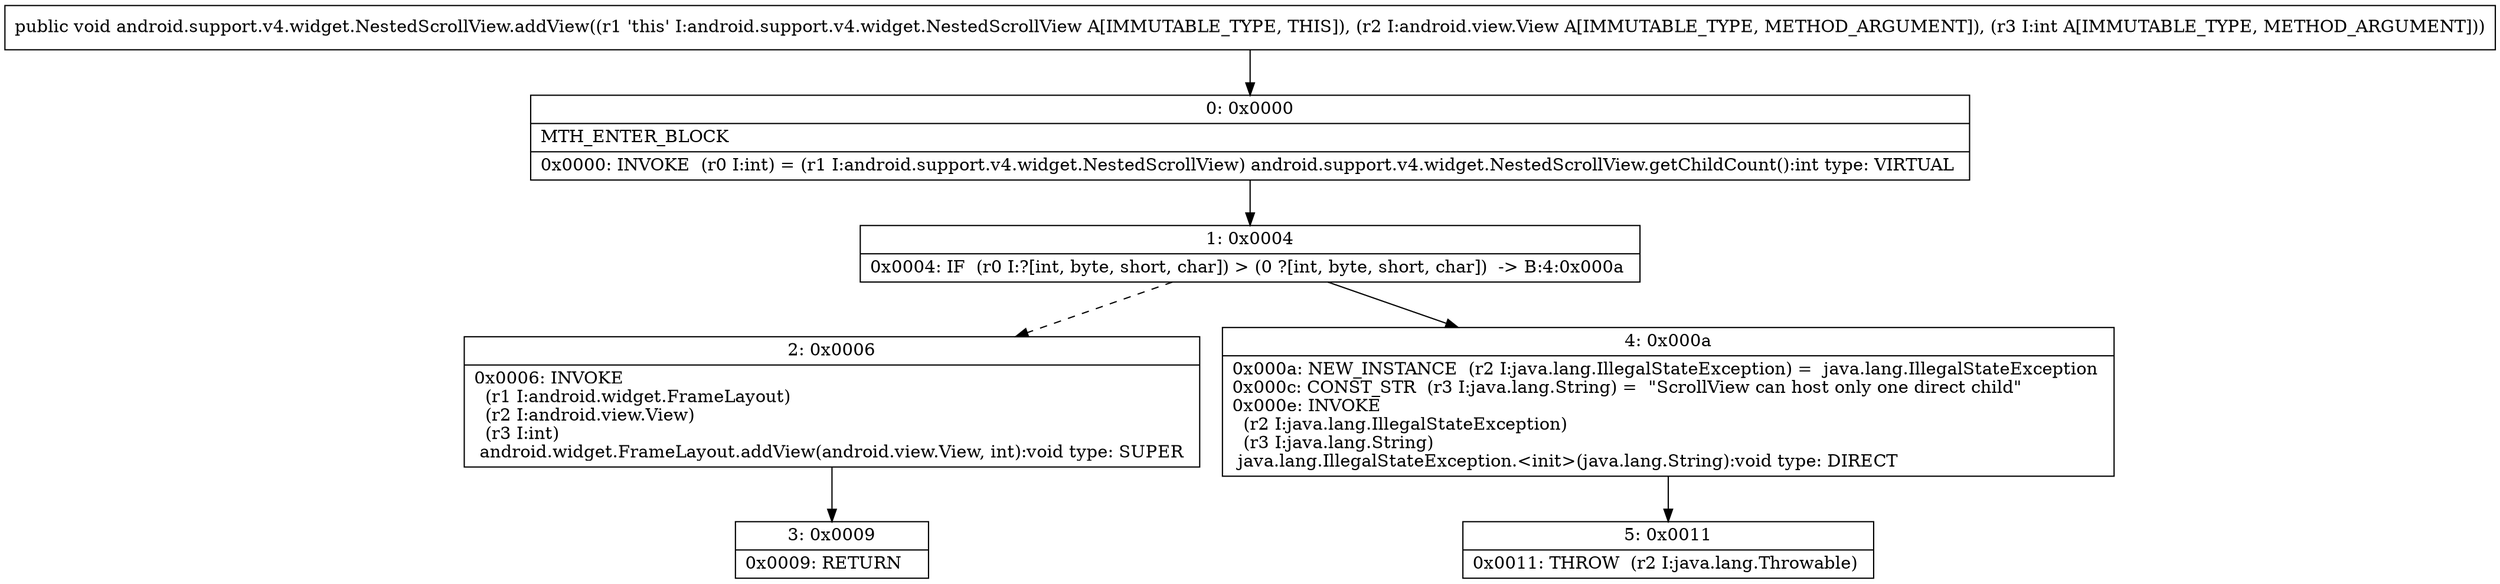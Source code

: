 digraph "CFG forandroid.support.v4.widget.NestedScrollView.addView(Landroid\/view\/View;I)V" {
Node_0 [shape=record,label="{0\:\ 0x0000|MTH_ENTER_BLOCK\l|0x0000: INVOKE  (r0 I:int) = (r1 I:android.support.v4.widget.NestedScrollView) android.support.v4.widget.NestedScrollView.getChildCount():int type: VIRTUAL \l}"];
Node_1 [shape=record,label="{1\:\ 0x0004|0x0004: IF  (r0 I:?[int, byte, short, char]) \> (0 ?[int, byte, short, char])  \-\> B:4:0x000a \l}"];
Node_2 [shape=record,label="{2\:\ 0x0006|0x0006: INVOKE  \l  (r1 I:android.widget.FrameLayout)\l  (r2 I:android.view.View)\l  (r3 I:int)\l android.widget.FrameLayout.addView(android.view.View, int):void type: SUPER \l}"];
Node_3 [shape=record,label="{3\:\ 0x0009|0x0009: RETURN   \l}"];
Node_4 [shape=record,label="{4\:\ 0x000a|0x000a: NEW_INSTANCE  (r2 I:java.lang.IllegalStateException) =  java.lang.IllegalStateException \l0x000c: CONST_STR  (r3 I:java.lang.String) =  \"ScrollView can host only one direct child\" \l0x000e: INVOKE  \l  (r2 I:java.lang.IllegalStateException)\l  (r3 I:java.lang.String)\l java.lang.IllegalStateException.\<init\>(java.lang.String):void type: DIRECT \l}"];
Node_5 [shape=record,label="{5\:\ 0x0011|0x0011: THROW  (r2 I:java.lang.Throwable) \l}"];
MethodNode[shape=record,label="{public void android.support.v4.widget.NestedScrollView.addView((r1 'this' I:android.support.v4.widget.NestedScrollView A[IMMUTABLE_TYPE, THIS]), (r2 I:android.view.View A[IMMUTABLE_TYPE, METHOD_ARGUMENT]), (r3 I:int A[IMMUTABLE_TYPE, METHOD_ARGUMENT])) }"];
MethodNode -> Node_0;
Node_0 -> Node_1;
Node_1 -> Node_2[style=dashed];
Node_1 -> Node_4;
Node_2 -> Node_3;
Node_4 -> Node_5;
}

